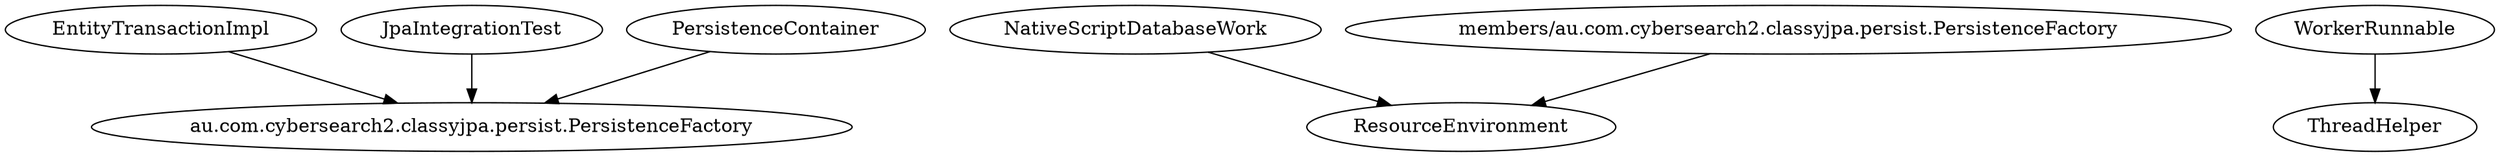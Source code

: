 digraph G1 {
  concentrate = true;
  n2 [label="au.com.cybersearch2.classyjpa.persist.PersistenceFactory"];
  EntityTransactionImpl -> n2;
  JpaIntegrationTest -> n2;
  NativeScriptDatabaseWork -> ResourceEnvironment;
  PersistenceContainer -> n2;
  WorkerRunnable -> ThreadHelper;
  n3 [label="members/au.com.cybersearch2.classyjpa.persist.PersistenceFactory"];
  n3 -> ResourceEnvironment;
}
